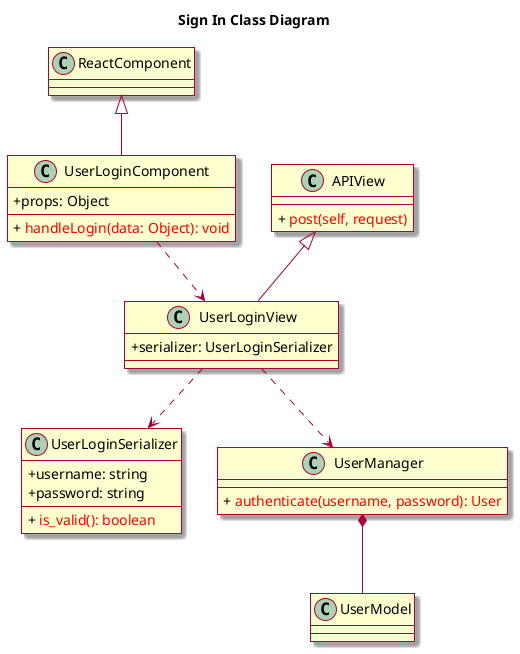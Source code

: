 @startuml
skin rose
skinparam classAttributeIconSize 0

title Sign In Class Diagram
class ReactComponent

class UserLoginComponent {
	+ props: Object
	+ {method} <color:red> handleLogin(data: Object): void
}

class UserLoginView {
	+ serializer: UserLoginSerializer
}

class APIView {
	+ {method} <color:red> post(self, request)
}

class UserLoginSerializer {
	+ username: string
	+ password: string
	+ {method} <color:red> is_valid(): boolean
}

class UserManager {
	+ {method} <color:red> authenticate(username, password): User
}

class UserModel {
}

ReactComponent <|-- UserLoginComponent
APIView <|-- UserLoginView
UserLoginComponent ..> UserLoginView
UserLoginView ..> UserLoginSerializer
UserLoginView ..> UserManager
UserManager *-- UserModel
@enduml
